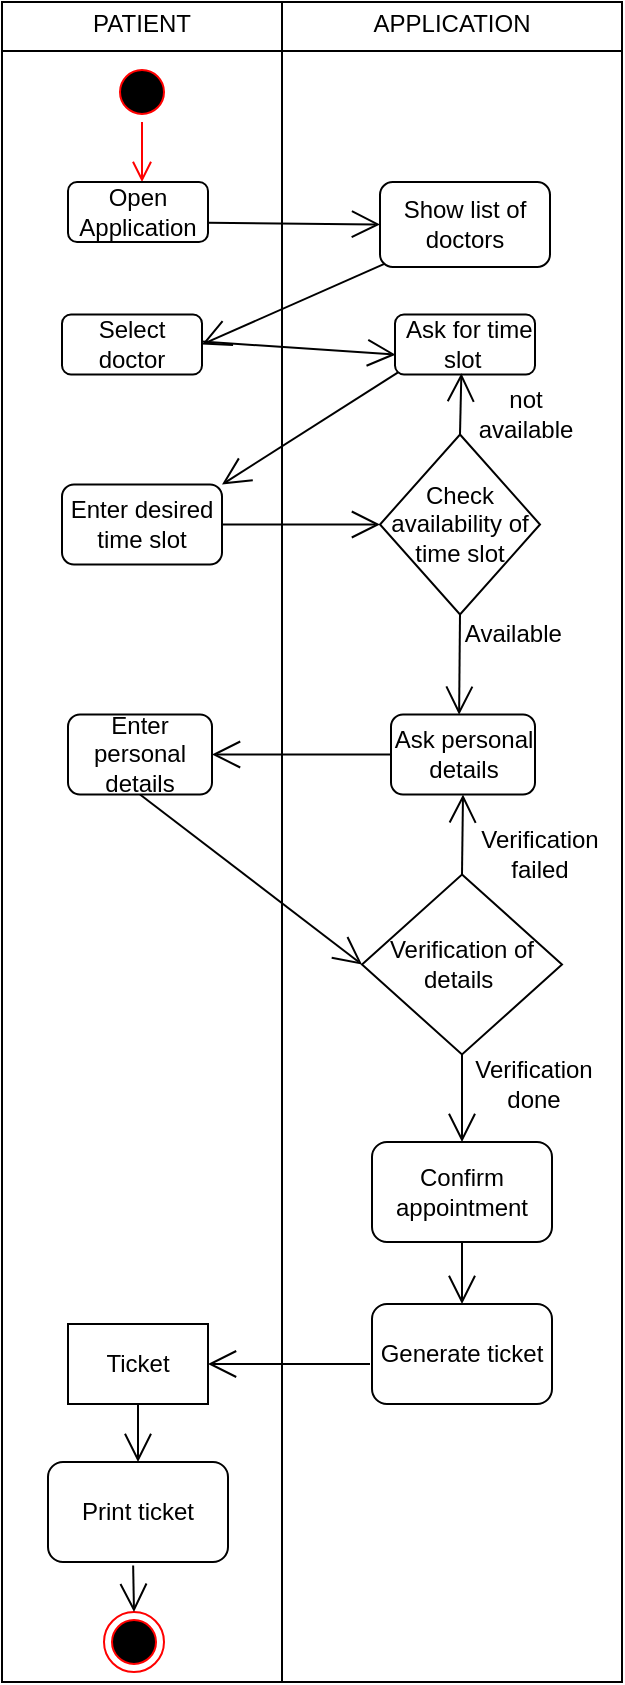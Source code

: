 <mxfile version="24.7.6">
  <diagram name="Page-1" id="Fx5hqPcUQKRigRUdK6as">
    <mxGraphModel grid="1" page="1" gridSize="10" guides="1" tooltips="1" connect="1" arrows="1" fold="1" pageScale="1" pageWidth="850" pageHeight="1100" math="0" shadow="0">
      <root>
        <mxCell id="0" />
        <mxCell id="1" parent="0" />
        <mxCell id="SrMgHH0vZZ6OB0fAkmxt-2" value="&lt;p style=&quot;margin:0px;margin-top:4px;text-align:center;&quot;&gt;APPLICATION&lt;/p&gt;&lt;hr size=&quot;1&quot; style=&quot;border-style:solid;&quot;&gt;&lt;div style=&quot;height:2px;&quot;&gt;&lt;/div&gt;" style="verticalAlign=top;align=left;overflow=fill;html=1;whiteSpace=wrap;" vertex="1" parent="1">
          <mxGeometry x="320" y="110" width="170" height="840" as="geometry" />
        </mxCell>
        <mxCell id="SrMgHH0vZZ6OB0fAkmxt-3" value="&lt;p style=&quot;margin:0px;margin-top:4px;text-align:center;&quot;&gt;PATIENT&lt;/p&gt;&lt;hr size=&quot;1&quot; style=&quot;border-style:solid;&quot;&gt;&lt;div style=&quot;height:2px;&quot;&gt;&lt;/div&gt;" style="verticalAlign=top;align=left;overflow=fill;html=1;whiteSpace=wrap;" vertex="1" parent="1">
          <mxGeometry x="180" y="110" width="140" height="840" as="geometry" />
        </mxCell>
        <mxCell id="SrMgHH0vZZ6OB0fAkmxt-4" value="" style="ellipse;html=1;shape=startState;fillColor=#000000;strokeColor=#ff0000;" vertex="1" parent="1">
          <mxGeometry x="235" y="140" width="30" height="30" as="geometry" />
        </mxCell>
        <mxCell id="SrMgHH0vZZ6OB0fAkmxt-5" value="" style="edgeStyle=orthogonalEdgeStyle;html=1;verticalAlign=bottom;endArrow=open;endSize=8;strokeColor=#ff0000;rounded=0;" edge="1" parent="1" source="SrMgHH0vZZ6OB0fAkmxt-4">
          <mxGeometry relative="1" as="geometry">
            <mxPoint x="250" y="200" as="targetPoint" />
          </mxGeometry>
        </mxCell>
        <mxCell id="SrMgHH0vZZ6OB0fAkmxt-6" value="Open Application" style="rounded=1;whiteSpace=wrap;html=1;" vertex="1" parent="1">
          <mxGeometry x="213" y="200" width="70" height="30" as="geometry" />
        </mxCell>
        <mxCell id="SrMgHH0vZZ6OB0fAkmxt-7" value="Show list of doctors" style="rounded=1;whiteSpace=wrap;html=1;" vertex="1" parent="1">
          <mxGeometry x="369" y="200" width="85" height="42.5" as="geometry" />
        </mxCell>
        <mxCell id="SrMgHH0vZZ6OB0fAkmxt-8" value="Select doctor" style="rounded=1;whiteSpace=wrap;html=1;" vertex="1" parent="1">
          <mxGeometry x="210" y="266.25" width="70" height="30" as="geometry" />
        </mxCell>
        <mxCell id="SrMgHH0vZZ6OB0fAkmxt-9" value="" style="endArrow=open;endFill=1;endSize=12;html=1;rounded=0;entryX=0;entryY=0.5;entryDx=0;entryDy=0;exitX=1.001;exitY=0.678;exitDx=0;exitDy=0;exitPerimeter=0;" edge="1" parent="1" source="SrMgHH0vZZ6OB0fAkmxt-6" target="SrMgHH0vZZ6OB0fAkmxt-7">
          <mxGeometry width="160" relative="1" as="geometry">
            <mxPoint x="285" y="214.71" as="sourcePoint" />
            <mxPoint x="445" y="214.71" as="targetPoint" />
          </mxGeometry>
        </mxCell>
        <mxCell id="SrMgHH0vZZ6OB0fAkmxt-10" value="" style="endArrow=open;endFill=1;endSize=12;html=1;rounded=0;entryX=1;entryY=0.5;entryDx=0;entryDy=0;exitX=0.029;exitY=0.96;exitDx=0;exitDy=0;exitPerimeter=0;" edge="1" parent="1" source="SrMgHH0vZZ6OB0fAkmxt-7" target="SrMgHH0vZZ6OB0fAkmxt-8">
          <mxGeometry width="160" relative="1" as="geometry">
            <mxPoint x="348" y="236" as="sourcePoint" />
            <mxPoint x="358" y="225" as="targetPoint" />
          </mxGeometry>
        </mxCell>
        <mxCell id="SrMgHH0vZZ6OB0fAkmxt-11" value="&amp;nbsp;Ask for time slot&amp;nbsp;" style="rounded=1;whiteSpace=wrap;html=1;" vertex="1" parent="1">
          <mxGeometry x="376.5" y="266.25" width="70" height="30" as="geometry" />
        </mxCell>
        <mxCell id="SrMgHH0vZZ6OB0fAkmxt-12" value="" style="endArrow=open;endFill=1;endSize=12;html=1;rounded=0;entryX=0.004;entryY=0.669;entryDx=0;entryDy=0;entryPerimeter=0;" edge="1" parent="1" target="SrMgHH0vZZ6OB0fAkmxt-11">
          <mxGeometry width="160" relative="1" as="geometry">
            <mxPoint x="280" y="279.8" as="sourcePoint" />
            <mxPoint x="350" y="280.09" as="targetPoint" />
          </mxGeometry>
        </mxCell>
        <mxCell id="SrMgHH0vZZ6OB0fAkmxt-14" value="Enter desired time slot" style="rounded=1;whiteSpace=wrap;html=1;" vertex="1" parent="1">
          <mxGeometry x="210" y="351.25" width="80" height="40" as="geometry" />
        </mxCell>
        <mxCell id="SrMgHH0vZZ6OB0fAkmxt-15" value="" style="endArrow=open;endFill=1;endSize=12;html=1;rounded=0;entryX=1;entryY=0;entryDx=0;entryDy=0;exitX=0.022;exitY=0.965;exitDx=0;exitDy=0;exitPerimeter=0;" edge="1" parent="1" source="SrMgHH0vZZ6OB0fAkmxt-11" target="SrMgHH0vZZ6OB0fAkmxt-14">
          <mxGeometry width="160" relative="1" as="geometry">
            <mxPoint x="355" y="290" as="sourcePoint" />
            <mxPoint x="285" y="330" as="targetPoint" />
          </mxGeometry>
        </mxCell>
        <mxCell id="SrMgHH0vZZ6OB0fAkmxt-18" value="Check availability of time slot" style="rhombus;whiteSpace=wrap;html=1;" vertex="1" parent="1">
          <mxGeometry x="369" y="326.25" width="80" height="90" as="geometry" />
        </mxCell>
        <mxCell id="SrMgHH0vZZ6OB0fAkmxt-19" value="" style="endArrow=open;endFill=1;endSize=12;html=1;rounded=0;entryX=0;entryY=0.5;entryDx=0;entryDy=0;exitX=1;exitY=0.5;exitDx=0;exitDy=0;" edge="1" parent="1" source="SrMgHH0vZZ6OB0fAkmxt-14" target="SrMgHH0vZZ6OB0fAkmxt-18">
          <mxGeometry width="160" relative="1" as="geometry">
            <mxPoint x="290" y="289.8" as="sourcePoint" />
            <mxPoint x="365" y="290" as="targetPoint" />
          </mxGeometry>
        </mxCell>
        <mxCell id="SrMgHH0vZZ6OB0fAkmxt-20" value="" style="endArrow=open;endFill=1;endSize=12;html=1;rounded=0;entryX=0.474;entryY=0.98;entryDx=0;entryDy=0;exitX=0.5;exitY=0;exitDx=0;exitDy=0;entryPerimeter=0;" edge="1" parent="1" source="SrMgHH0vZZ6OB0fAkmxt-18" target="SrMgHH0vZZ6OB0fAkmxt-11">
          <mxGeometry width="160" relative="1" as="geometry">
            <mxPoint x="300" y="375" as="sourcePoint" />
            <mxPoint x="358" y="375" as="targetPoint" />
          </mxGeometry>
        </mxCell>
        <mxCell id="SrMgHH0vZZ6OB0fAkmxt-21" value="not available" style="text;html=1;align=center;verticalAlign=middle;whiteSpace=wrap;rounded=0;" vertex="1" parent="1">
          <mxGeometry x="421.5" y="306.25" width="40" height="20" as="geometry" />
        </mxCell>
        <mxCell id="SrMgHH0vZZ6OB0fAkmxt-22" value="" style="endArrow=open;endFill=1;endSize=12;html=1;rounded=0;exitX=0.5;exitY=1;exitDx=0;exitDy=0;entryX=0.473;entryY=0.003;entryDx=0;entryDy=0;entryPerimeter=0;" edge="1" parent="1" source="SrMgHH0vZZ6OB0fAkmxt-18" target="SrMgHH0vZZ6OB0fAkmxt-23">
          <mxGeometry width="160" relative="1" as="geometry">
            <mxPoint x="398" y="330" as="sourcePoint" />
            <mxPoint x="398" y="299" as="targetPoint" />
          </mxGeometry>
        </mxCell>
        <mxCell id="SrMgHH0vZZ6OB0fAkmxt-23" value="Ask personal details" style="rounded=1;whiteSpace=wrap;html=1;" vertex="1" parent="1">
          <mxGeometry x="374.5" y="466.25" width="72" height="40" as="geometry" />
        </mxCell>
        <mxCell id="SrMgHH0vZZ6OB0fAkmxt-24" value="&amp;nbsp;Available" style="text;html=1;align=center;verticalAlign=middle;whiteSpace=wrap;rounded=0;" vertex="1" parent="1">
          <mxGeometry x="414" y="416.25" width="40" height="20" as="geometry" />
        </mxCell>
        <mxCell id="SrMgHH0vZZ6OB0fAkmxt-25" value="Enter personal details" style="rounded=1;whiteSpace=wrap;html=1;" vertex="1" parent="1">
          <mxGeometry x="213" y="466.25" width="72" height="40" as="geometry" />
        </mxCell>
        <mxCell id="SrMgHH0vZZ6OB0fAkmxt-26" value="" style="endArrow=open;endFill=1;endSize=12;html=1;rounded=0;exitX=0;exitY=0.5;exitDx=0;exitDy=0;entryX=1;entryY=0.5;entryDx=0;entryDy=0;" edge="1" parent="1" source="SrMgHH0vZZ6OB0fAkmxt-23" target="SrMgHH0vZZ6OB0fAkmxt-25">
          <mxGeometry width="160" relative="1" as="geometry">
            <mxPoint x="300" y="375" as="sourcePoint" />
            <mxPoint x="353" y="480" as="targetPoint" />
          </mxGeometry>
        </mxCell>
        <mxCell id="SrMgHH0vZZ6OB0fAkmxt-28" value="Verification of details&amp;nbsp;" style="rhombus;whiteSpace=wrap;html=1;" vertex="1" parent="1">
          <mxGeometry x="360" y="546.25" width="100" height="90" as="geometry" />
        </mxCell>
        <mxCell id="SrMgHH0vZZ6OB0fAkmxt-29" value="" style="endArrow=open;endFill=1;endSize=12;html=1;rounded=0;entryX=0;entryY=0.5;entryDx=0;entryDy=0;exitX=0.5;exitY=1;exitDx=0;exitDy=0;" edge="1" parent="1" source="SrMgHH0vZZ6OB0fAkmxt-25" target="SrMgHH0vZZ6OB0fAkmxt-28">
          <mxGeometry width="160" relative="1" as="geometry">
            <mxPoint x="300" y="375" as="sourcePoint" />
            <mxPoint x="358" y="375" as="targetPoint" />
          </mxGeometry>
        </mxCell>
        <mxCell id="SrMgHH0vZZ6OB0fAkmxt-30" value="" style="endArrow=open;endFill=1;endSize=12;html=1;rounded=0;entryX=0.5;entryY=1;entryDx=0;entryDy=0;exitX=0.5;exitY=0;exitDx=0;exitDy=0;" edge="1" parent="1" source="SrMgHH0vZZ6OB0fAkmxt-28" target="SrMgHH0vZZ6OB0fAkmxt-23">
          <mxGeometry width="160" relative="1" as="geometry">
            <mxPoint x="398" y="330" as="sourcePoint" />
            <mxPoint x="398" y="299" as="targetPoint" />
          </mxGeometry>
        </mxCell>
        <mxCell id="SrMgHH0vZZ6OB0fAkmxt-31" value="Verification failed" style="text;html=1;align=center;verticalAlign=middle;whiteSpace=wrap;rounded=0;" vertex="1" parent="1">
          <mxGeometry x="429" y="526" width="40" height="20" as="geometry" />
        </mxCell>
        <mxCell id="SrMgHH0vZZ6OB0fAkmxt-33" value="Confirm appointment" style="rounded=1;whiteSpace=wrap;html=1;" vertex="1" parent="1">
          <mxGeometry x="365" y="680" width="90" height="50" as="geometry" />
        </mxCell>
        <mxCell id="SrMgHH0vZZ6OB0fAkmxt-34" value="" style="endArrow=open;endFill=1;endSize=12;html=1;rounded=0;entryX=0.5;entryY=0;entryDx=0;entryDy=0;exitX=0.5;exitY=1;exitDx=0;exitDy=0;" edge="1" parent="1" source="SrMgHH0vZZ6OB0fAkmxt-28" target="SrMgHH0vZZ6OB0fAkmxt-33">
          <mxGeometry width="160" relative="1" as="geometry">
            <mxPoint x="410" y="640" as="sourcePoint" />
            <mxPoint x="419" y="476" as="targetPoint" />
          </mxGeometry>
        </mxCell>
        <mxCell id="SrMgHH0vZZ6OB0fAkmxt-35" value="Verification done" style="text;html=1;align=center;verticalAlign=middle;whiteSpace=wrap;rounded=0;" vertex="1" parent="1">
          <mxGeometry x="426" y="641.25" width="40" height="20" as="geometry" />
        </mxCell>
        <mxCell id="SrMgHH0vZZ6OB0fAkmxt-36" value="Generate ticket" style="rounded=1;whiteSpace=wrap;html=1;" vertex="1" parent="1">
          <mxGeometry x="365" y="761" width="90" height="50" as="geometry" />
        </mxCell>
        <mxCell id="SrMgHH0vZZ6OB0fAkmxt-37" value="" style="endArrow=open;endFill=1;endSize=12;html=1;rounded=0;entryX=0.5;entryY=0;entryDx=0;entryDy=0;" edge="1" parent="1" target="SrMgHH0vZZ6OB0fAkmxt-36">
          <mxGeometry width="160" relative="1" as="geometry">
            <mxPoint x="410" y="730" as="sourcePoint" />
            <mxPoint x="420" y="690" as="targetPoint" />
          </mxGeometry>
        </mxCell>
        <mxCell id="SrMgHH0vZZ6OB0fAkmxt-39" value="Ticket" style="rounded=0;whiteSpace=wrap;html=1;" vertex="1" parent="1">
          <mxGeometry x="213" y="771" width="70" height="40" as="geometry" />
        </mxCell>
        <mxCell id="SrMgHH0vZZ6OB0fAkmxt-40" value="Print ticket" style="rounded=1;whiteSpace=wrap;html=1;" vertex="1" parent="1">
          <mxGeometry x="203" y="840" width="90" height="50" as="geometry" />
        </mxCell>
        <mxCell id="SrMgHH0vZZ6OB0fAkmxt-41" value="" style="endArrow=open;endFill=1;endSize=12;html=1;rounded=0;entryX=1;entryY=0.5;entryDx=0;entryDy=0;" edge="1" parent="1" target="SrMgHH0vZZ6OB0fAkmxt-39">
          <mxGeometry width="160" relative="1" as="geometry">
            <mxPoint x="364" y="791" as="sourcePoint" />
            <mxPoint x="290" y="790.5" as="targetPoint" />
          </mxGeometry>
        </mxCell>
        <mxCell id="SrMgHH0vZZ6OB0fAkmxt-42" value="" style="endArrow=open;endFill=1;endSize=12;html=1;rounded=0;entryX=0.5;entryY=0;entryDx=0;entryDy=0;exitX=0.5;exitY=1;exitDx=0;exitDy=0;" edge="1" parent="1" source="SrMgHH0vZZ6OB0fAkmxt-39" target="SrMgHH0vZZ6OB0fAkmxt-40">
          <mxGeometry width="160" relative="1" as="geometry">
            <mxPoint x="374" y="801" as="sourcePoint" />
            <mxPoint x="293" y="801" as="targetPoint" />
          </mxGeometry>
        </mxCell>
        <mxCell id="SrMgHH0vZZ6OB0fAkmxt-43" value="" style="ellipse;html=1;shape=endState;fillColor=#000000;strokeColor=#ff0000;" vertex="1" parent="1">
          <mxGeometry x="231" y="915" width="30" height="30" as="geometry" />
        </mxCell>
        <mxCell id="SrMgHH0vZZ6OB0fAkmxt-44" value="" style="endArrow=open;endFill=1;endSize=12;html=1;rounded=0;entryX=0.5;entryY=0;entryDx=0;entryDy=0;exitX=0.473;exitY=1.035;exitDx=0;exitDy=0;exitPerimeter=0;" edge="1" parent="1" source="SrMgHH0vZZ6OB0fAkmxt-40" target="SrMgHH0vZZ6OB0fAkmxt-43">
          <mxGeometry width="160" relative="1" as="geometry">
            <mxPoint x="258" y="821" as="sourcePoint" />
            <mxPoint x="258" y="850" as="targetPoint" />
          </mxGeometry>
        </mxCell>
      </root>
    </mxGraphModel>
  </diagram>
</mxfile>
